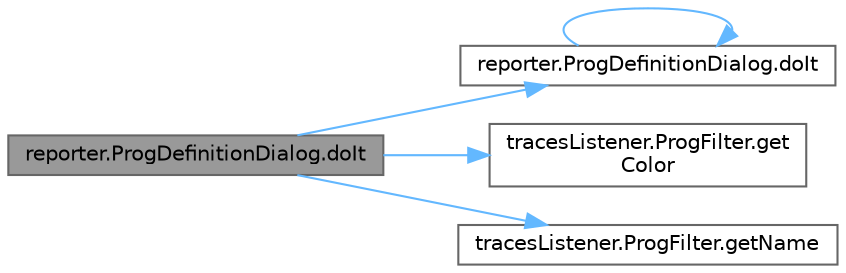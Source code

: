 digraph "reporter.ProgDefinitionDialog.doIt"
{
 // LATEX_PDF_SIZE
  bgcolor="transparent";
  edge [fontname=Helvetica,fontsize=10,labelfontname=Helvetica,labelfontsize=10];
  node [fontname=Helvetica,fontsize=10,shape=box,height=0.2,width=0.4];
  rankdir="LR";
  Node1 [id="Node000001",label="reporter.ProgDefinitionDialog.doIt",height=0.2,width=0.4,color="gray40", fillcolor="grey60", style="filled", fontcolor="black",tooltip=" "];
  Node1 -> Node2 [id="edge1_Node000001_Node000002",color="steelblue1",style="solid",tooltip=" "];
  Node2 [id="Node000002",label="reporter.ProgDefinitionDialog.doIt",height=0.2,width=0.4,color="grey40", fillcolor="white", style="filled",URL="$classreporter_1_1_prog_definition_dialog.html#ae5c6111b2def3be802291a86875cad3b",tooltip=" "];
  Node2 -> Node2 [id="edge2_Node000002_Node000002",color="steelblue1",style="solid",tooltip=" "];
  Node1 -> Node3 [id="edge3_Node000001_Node000003",color="steelblue1",style="solid",tooltip=" "];
  Node3 [id="Node000003",label="tracesListener.ProgFilter.get\lColor",height=0.2,width=0.4,color="grey40", fillcolor="white", style="filled",URL="$classtraces_listener_1_1_prog_filter.html#a32a9042a445724d0fe1d875d6c596c03",tooltip=" "];
  Node1 -> Node4 [id="edge4_Node000001_Node000004",color="steelblue1",style="solid",tooltip=" "];
  Node4 [id="Node000004",label="tracesListener.ProgFilter.getName",height=0.2,width=0.4,color="grey40", fillcolor="white", style="filled",URL="$classtraces_listener_1_1_prog_filter.html#aa84e1f0f3f41dbfc90e5a688bf4a1cb0",tooltip=" "];
}
